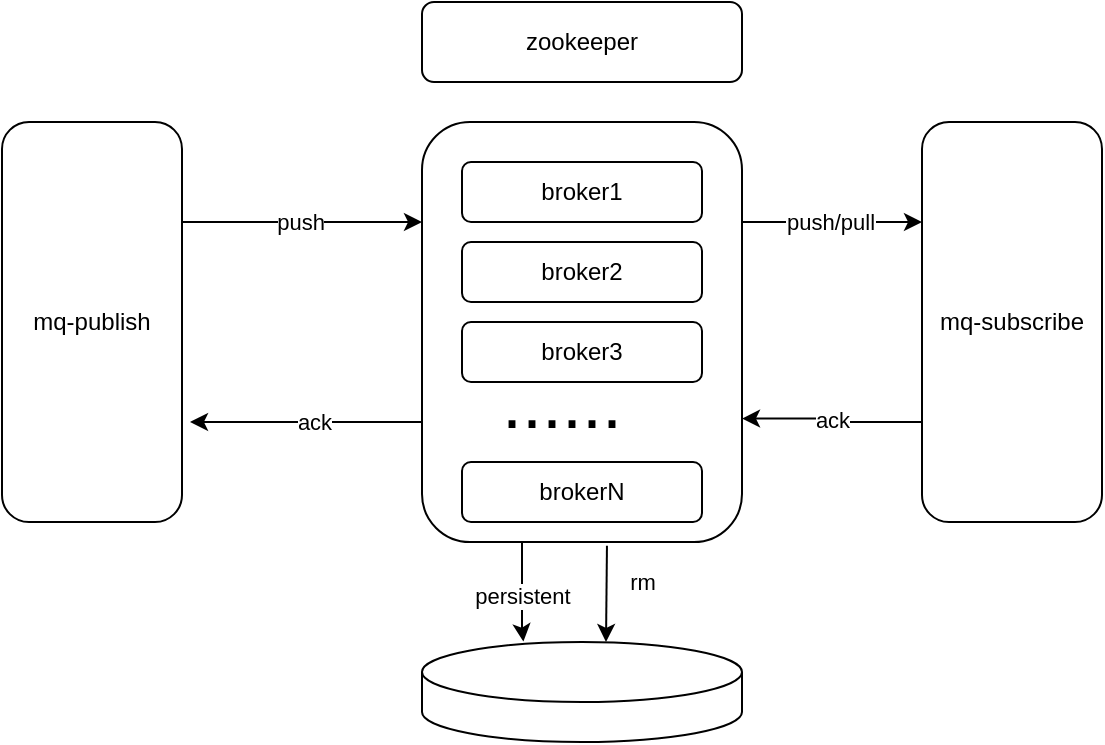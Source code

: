 <mxfile version="13.8.0" type="github">
  <diagram id="iE2wbWQ0QXkjVWSv8c7P" name="Page-1">
    <mxGraphModel dx="1278" dy="582" grid="1" gridSize="10" guides="1" tooltips="1" connect="1" arrows="1" fold="1" page="1" pageScale="1" pageWidth="827" pageHeight="1169" math="0" shadow="0">
      <root>
        <mxCell id="0" />
        <mxCell id="1" parent="0" />
        <mxCell id="NpveWCGrAPYbdQZFNyhg-1" value="mq-publish" style="rounded=1;whiteSpace=wrap;html=1;" vertex="1" parent="1">
          <mxGeometry x="70" y="160" width="90" height="200" as="geometry" />
        </mxCell>
        <mxCell id="NpveWCGrAPYbdQZFNyhg-11" value="ack" style="edgeStyle=orthogonalEdgeStyle;rounded=0;orthogonalLoop=1;jettySize=auto;html=1;exitX=0;exitY=0.75;exitDx=0;exitDy=0;" edge="1" parent="1" source="NpveWCGrAPYbdQZFNyhg-2">
          <mxGeometry relative="1" as="geometry">
            <mxPoint x="164" y="310" as="targetPoint" />
            <Array as="points">
              <mxPoint x="280" y="310" />
              <mxPoint x="164" y="310" />
            </Array>
          </mxGeometry>
        </mxCell>
        <mxCell id="NpveWCGrAPYbdQZFNyhg-12" value="push/pull" style="edgeStyle=orthogonalEdgeStyle;rounded=0;orthogonalLoop=1;jettySize=auto;html=1;exitX=1;exitY=0.25;exitDx=0;exitDy=0;entryX=0;entryY=0.25;entryDx=0;entryDy=0;" edge="1" parent="1" source="NpveWCGrAPYbdQZFNyhg-2" target="NpveWCGrAPYbdQZFNyhg-3">
          <mxGeometry relative="1" as="geometry">
            <Array as="points">
              <mxPoint x="440" y="210" />
            </Array>
          </mxGeometry>
        </mxCell>
        <mxCell id="NpveWCGrAPYbdQZFNyhg-20" value="persistent" style="edgeStyle=orthogonalEdgeStyle;rounded=0;orthogonalLoop=1;jettySize=auto;html=1;exitX=0.25;exitY=1;exitDx=0;exitDy=0;entryX=0.317;entryY=-0.004;entryDx=0;entryDy=0;entryPerimeter=0;" edge="1" parent="1" source="NpveWCGrAPYbdQZFNyhg-2" target="NpveWCGrAPYbdQZFNyhg-14">
          <mxGeometry x="0.227" relative="1" as="geometry">
            <mxPoint x="330" y="413" as="targetPoint" />
            <Array as="points">
              <mxPoint x="330" y="370" />
              <mxPoint x="330" y="413" />
              <mxPoint x="331" y="413" />
            </Array>
            <mxPoint as="offset" />
          </mxGeometry>
        </mxCell>
        <mxCell id="NpveWCGrAPYbdQZFNyhg-2" value="" style="rounded=1;whiteSpace=wrap;html=1;" vertex="1" parent="1">
          <mxGeometry x="280" y="160" width="160" height="210" as="geometry" />
        </mxCell>
        <mxCell id="NpveWCGrAPYbdQZFNyhg-13" value="ack" style="edgeStyle=orthogonalEdgeStyle;rounded=0;orthogonalLoop=1;jettySize=auto;html=1;exitX=0;exitY=0.75;exitDx=0;exitDy=0;entryX=1;entryY=0.706;entryDx=0;entryDy=0;entryPerimeter=0;" edge="1" parent="1" source="NpveWCGrAPYbdQZFNyhg-3" target="NpveWCGrAPYbdQZFNyhg-2">
          <mxGeometry relative="1" as="geometry" />
        </mxCell>
        <mxCell id="NpveWCGrAPYbdQZFNyhg-3" value="mq-subscribe" style="rounded=1;whiteSpace=wrap;html=1;" vertex="1" parent="1">
          <mxGeometry x="530" y="160" width="90" height="200" as="geometry" />
        </mxCell>
        <mxCell id="NpveWCGrAPYbdQZFNyhg-14" value="" style="shape=cylinder3;whiteSpace=wrap;html=1;boundedLbl=1;backgroundOutline=1;size=15;" vertex="1" parent="1">
          <mxGeometry x="280" y="420" width="160" height="50" as="geometry" />
        </mxCell>
        <mxCell id="NpveWCGrAPYbdQZFNyhg-18" value="rm" style="endArrow=classic;html=1;exitX=0.578;exitY=1.009;exitDx=0;exitDy=0;exitPerimeter=0;" edge="1" parent="1" source="NpveWCGrAPYbdQZFNyhg-2">
          <mxGeometry x="-0.255" y="18" width="50" height="50" relative="1" as="geometry">
            <mxPoint x="372" y="380" as="sourcePoint" />
            <mxPoint x="372" y="420" as="targetPoint" />
            <mxPoint as="offset" />
          </mxGeometry>
        </mxCell>
        <mxCell id="NpveWCGrAPYbdQZFNyhg-22" value="push" style="edgeStyle=orthogonalEdgeStyle;rounded=0;orthogonalLoop=1;jettySize=auto;html=1;exitX=1;exitY=0.25;exitDx=0;exitDy=0;" edge="1" parent="1" target="NpveWCGrAPYbdQZFNyhg-2">
          <mxGeometry relative="1" as="geometry">
            <mxPoint x="160" y="212.5" as="sourcePoint" />
            <mxPoint x="270" y="220.08" as="targetPoint" />
            <Array as="points">
              <mxPoint x="160" y="210" />
            </Array>
          </mxGeometry>
        </mxCell>
        <mxCell id="NpveWCGrAPYbdQZFNyhg-24" value="broker1" style="rounded=1;whiteSpace=wrap;html=1;" vertex="1" parent="1">
          <mxGeometry x="300" y="180" width="120" height="30" as="geometry" />
        </mxCell>
        <mxCell id="NpveWCGrAPYbdQZFNyhg-25" value="broker2" style="rounded=1;whiteSpace=wrap;html=1;" vertex="1" parent="1">
          <mxGeometry x="300" y="220" width="120" height="30" as="geometry" />
        </mxCell>
        <mxCell id="NpveWCGrAPYbdQZFNyhg-26" value="broker3" style="rounded=1;whiteSpace=wrap;html=1;" vertex="1" parent="1">
          <mxGeometry x="300" y="260" width="120" height="30" as="geometry" />
        </mxCell>
        <mxCell id="NpveWCGrAPYbdQZFNyhg-27" value="brokerN" style="rounded=1;whiteSpace=wrap;html=1;" vertex="1" parent="1">
          <mxGeometry x="300" y="330" width="120" height="30" as="geometry" />
        </mxCell>
        <mxCell id="NpveWCGrAPYbdQZFNyhg-34" value="&lt;font style=&quot;font-size: 36px&quot;&gt;......&lt;/font&gt;" style="text;html=1;strokeColor=none;fillColor=none;align=center;verticalAlign=middle;whiteSpace=wrap;rounded=0;" vertex="1" parent="1">
          <mxGeometry x="310" y="290" width="80" height="20" as="geometry" />
        </mxCell>
        <mxCell id="NpveWCGrAPYbdQZFNyhg-37" value="zookeeper" style="rounded=1;whiteSpace=wrap;html=1;" vertex="1" parent="1">
          <mxGeometry x="280" y="100" width="160" height="40" as="geometry" />
        </mxCell>
      </root>
    </mxGraphModel>
  </diagram>
</mxfile>
